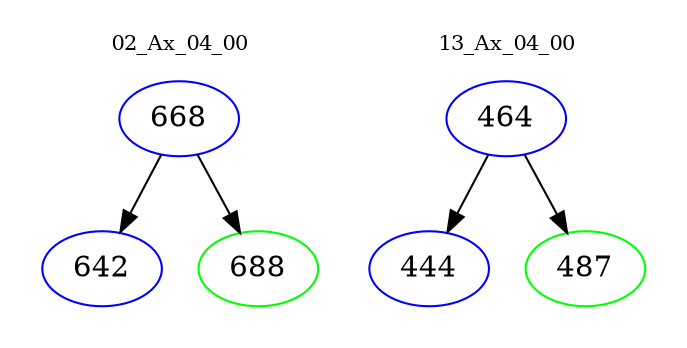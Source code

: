 digraph{
subgraph cluster_0 {
color = white
label = "02_Ax_04_00";
fontsize=10;
T0_668 [label="668", color="blue"]
T0_668 -> T0_642 [color="black"]
T0_642 [label="642", color="blue"]
T0_668 -> T0_688 [color="black"]
T0_688 [label="688", color="green"]
}
subgraph cluster_1 {
color = white
label = "13_Ax_04_00";
fontsize=10;
T1_464 [label="464", color="blue"]
T1_464 -> T1_444 [color="black"]
T1_444 [label="444", color="blue"]
T1_464 -> T1_487 [color="black"]
T1_487 [label="487", color="green"]
}
}
